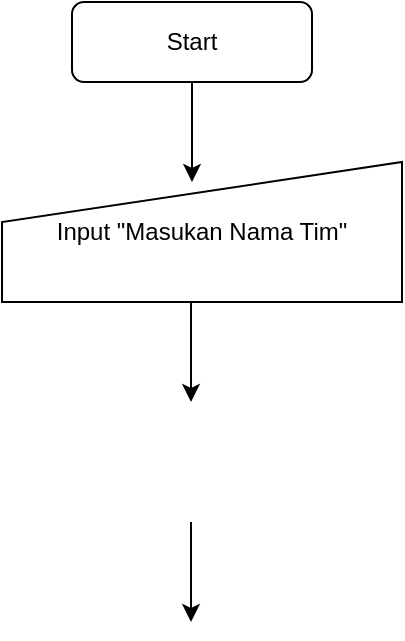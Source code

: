 <mxfile>
    <diagram id="wXX1h5Noqj7NUSEfotup" name="Page-1">
        <mxGraphModel dx="1072" dy="568" grid="1" gridSize="10" guides="1" tooltips="1" connect="1" arrows="1" fold="1" page="1" pageScale="1" pageWidth="850" pageHeight="1100" math="0" shadow="0">
            <root>
                <mxCell id="0"/>
                <mxCell id="1" parent="0"/>
                <mxCell id="2" value="Start" style="rounded=1;whiteSpace=wrap;html=1;" vertex="1" parent="1">
                    <mxGeometry x="260" y="10" width="120" height="40" as="geometry"/>
                </mxCell>
                <mxCell id="3" value="" style="endArrow=classic;html=1;exitX=0.5;exitY=1;exitDx=0;exitDy=0;" edge="1" parent="1" source="2">
                    <mxGeometry width="50" height="50" relative="1" as="geometry">
                        <mxPoint x="310" y="130" as="sourcePoint"/>
                        <mxPoint x="320" y="100" as="targetPoint"/>
                    </mxGeometry>
                </mxCell>
                <mxCell id="5" value="" style="endArrow=classic;html=1;exitX=0.5;exitY=1;exitDx=0;exitDy=0;" edge="1" parent="1">
                    <mxGeometry width="50" height="50" relative="1" as="geometry">
                        <mxPoint x="319.5" y="160" as="sourcePoint"/>
                        <mxPoint x="319.5" y="210" as="targetPoint"/>
                    </mxGeometry>
                </mxCell>
                <mxCell id="7" value="" style="endArrow=classic;html=1;exitX=0.5;exitY=1;exitDx=0;exitDy=0;" edge="1" parent="1">
                    <mxGeometry width="50" height="50" relative="1" as="geometry">
                        <mxPoint x="319.5" y="270" as="sourcePoint"/>
                        <mxPoint x="319.5" y="320" as="targetPoint"/>
                    </mxGeometry>
                </mxCell>
                <mxCell id="9" value="Input &quot;Masukan Nama Tim&quot;" style="shape=manualInput;whiteSpace=wrap;html=1;" vertex="1" parent="1">
                    <mxGeometry x="225" y="90" width="200" height="70" as="geometry"/>
                </mxCell>
            </root>
        </mxGraphModel>
    </diagram>
</mxfile>
